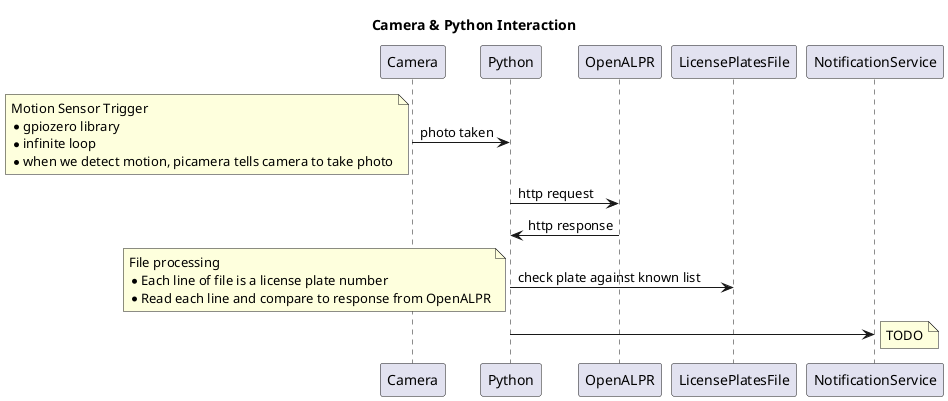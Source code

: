 @startuml

title Camera & Python Interaction


Camera->Python : photo taken
note left
    Motion Sensor Trigger
    * gpiozero library
    * infinite loop
    * when we detect motion, picamera tells camera to take photo
end note
Python->OpenALPR : http request

OpenALPR->Python : http response

Python->LicensePlatesFile : check plate against known list
note left
    File processing
    * Each line of file is a license plate number
    * Read each line and compare to response from OpenALPR
end note
Python->NotificationService
note right
    TODO
end note

@enduml